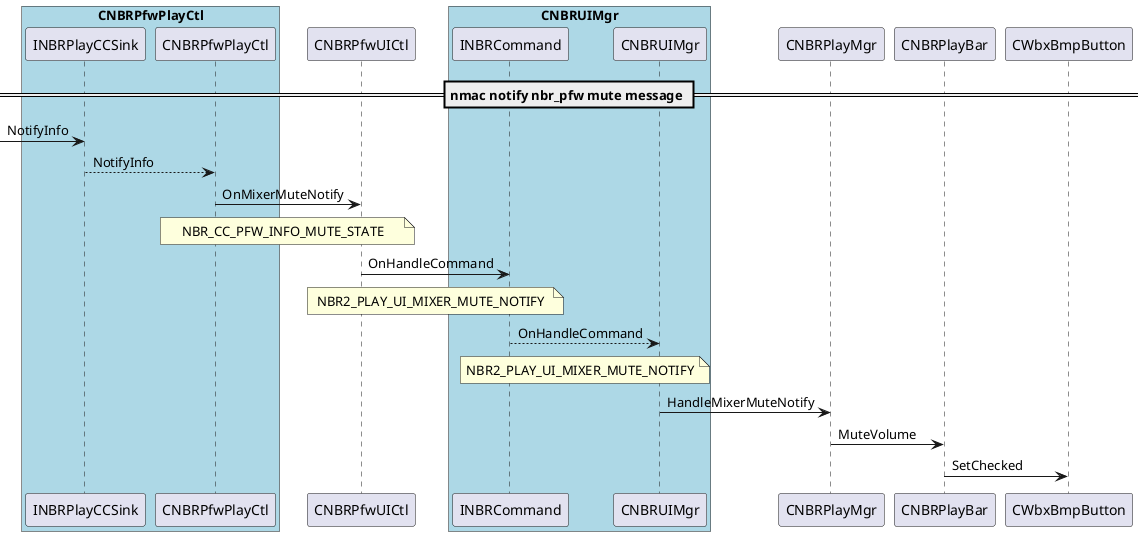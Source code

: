 @startuml

box "CNBRPfwPlayCtl" #LightBlue
	participant INBRPlayCCSink
	participant CNBRPfwPlayCtl
end box

participant CNBRPfwUICtl

box "CNBRUIMgr" #LightBlue
	participant INBRCommand
	participant CNBRUIMgr
end box

== nmac notify nbr_pfw mute message ==

[-> INBRPlayCCSink : NotifyInfo
INBRPlayCCSink --> CNBRPfwPlayCtl : NotifyInfo
CNBRPfwPlayCtl -> CNBRPfwUICtl : OnMixerMuteNotify
note over CNBRPfwPlayCtl , CNBRPfwUICtl :NBR_CC_PFW_INFO_MUTE_STATE

CNBRPfwUICtl -> INBRCommand : OnHandleCommand
note over CNBRPfwUICtl , INBRCommand : NBR2_PLAY_UI_MIXER_MUTE_NOTIFY
INBRCommand  --> CNBRUIMgr : OnHandleCommand
note over INBRCommand , CNBRUIMgr : NBR2_PLAY_UI_MIXER_MUTE_NOTIFY

CNBRUIMgr -> CNBRPlayMgr : HandleMixerMuteNotify
CNBRPlayMgr -> CNBRPlayBar : MuteVolume
CNBRPlayBar -> CWbxBmpButton : SetChecked

@enduml